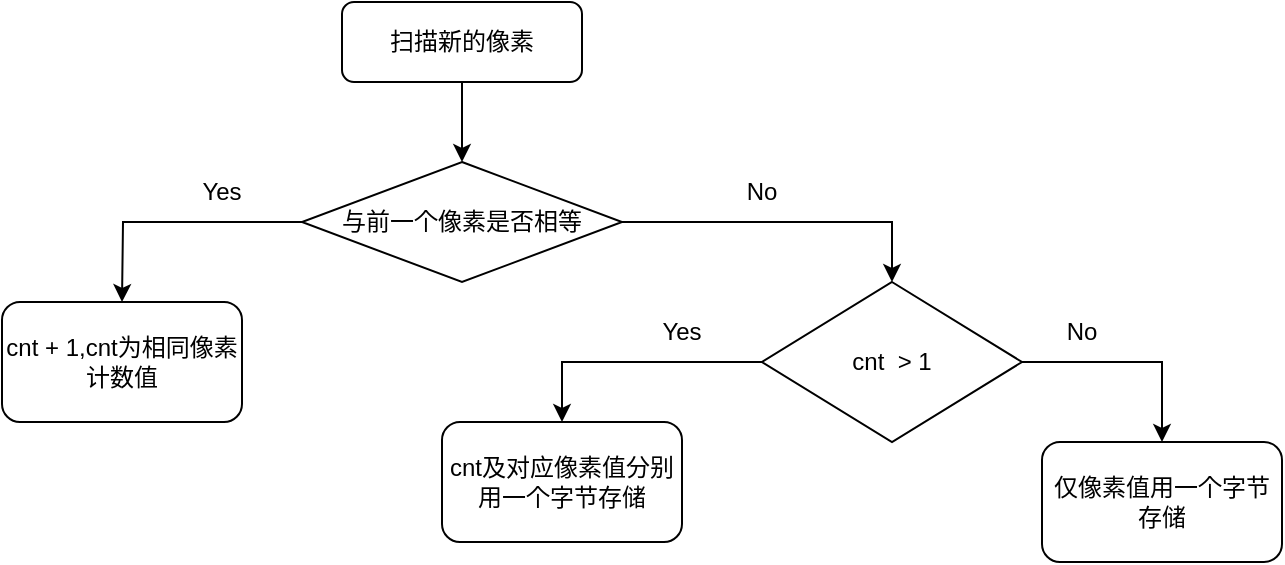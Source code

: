<mxfile version="20.5.1" type="github">
  <diagram id="mWztL4iGCEorbxYwqslz" name="第 1 页">
    <mxGraphModel dx="946" dy="447" grid="0" gridSize="10" guides="1" tooltips="1" connect="1" arrows="1" fold="1" page="1" pageScale="1" pageWidth="827" pageHeight="1169" math="0" shadow="0">
      <root>
        <mxCell id="0" />
        <mxCell id="1" parent="0" />
        <mxCell id="5ljOMXamyOuj0QxQdhp6-3" style="edgeStyle=orthogonalEdgeStyle;rounded=0;orthogonalLoop=1;jettySize=auto;html=1;entryX=0.5;entryY=0;entryDx=0;entryDy=0;" edge="1" parent="1" source="5ljOMXamyOuj0QxQdhp6-1" target="5ljOMXamyOuj0QxQdhp6-4">
          <mxGeometry relative="1" as="geometry">
            <mxPoint x="390" y="220" as="targetPoint" />
          </mxGeometry>
        </mxCell>
        <mxCell id="5ljOMXamyOuj0QxQdhp6-1" value="扫描新的像素" style="rounded=1;whiteSpace=wrap;html=1;" vertex="1" parent="1">
          <mxGeometry x="330" y="160" width="120" height="40" as="geometry" />
        </mxCell>
        <mxCell id="5ljOMXamyOuj0QxQdhp6-6" style="edgeStyle=orthogonalEdgeStyle;rounded=0;orthogonalLoop=1;jettySize=auto;html=1;" edge="1" parent="1" source="5ljOMXamyOuj0QxQdhp6-4">
          <mxGeometry relative="1" as="geometry">
            <mxPoint x="220" y="310" as="targetPoint" />
          </mxGeometry>
        </mxCell>
        <mxCell id="5ljOMXamyOuj0QxQdhp6-10" style="edgeStyle=orthogonalEdgeStyle;rounded=0;orthogonalLoop=1;jettySize=auto;html=1;entryX=0.5;entryY=0;entryDx=0;entryDy=0;" edge="1" parent="1" source="5ljOMXamyOuj0QxQdhp6-4" target="5ljOMXamyOuj0QxQdhp6-9">
          <mxGeometry relative="1" as="geometry" />
        </mxCell>
        <mxCell id="5ljOMXamyOuj0QxQdhp6-4" value="与前一个像素是否相等" style="rhombus;whiteSpace=wrap;html=1;" vertex="1" parent="1">
          <mxGeometry x="310" y="240" width="160" height="60" as="geometry" />
        </mxCell>
        <mxCell id="5ljOMXamyOuj0QxQdhp6-7" value="cnt + 1,cnt为相同像素计数值" style="rounded=1;whiteSpace=wrap;html=1;" vertex="1" parent="1">
          <mxGeometry x="160" y="310" width="120" height="60" as="geometry" />
        </mxCell>
        <mxCell id="5ljOMXamyOuj0QxQdhp6-8" value="Yes" style="text;html=1;strokeColor=none;fillColor=none;align=center;verticalAlign=middle;whiteSpace=wrap;rounded=0;" vertex="1" parent="1">
          <mxGeometry x="240" y="240" width="60" height="30" as="geometry" />
        </mxCell>
        <mxCell id="5ljOMXamyOuj0QxQdhp6-13" style="edgeStyle=orthogonalEdgeStyle;rounded=0;orthogonalLoop=1;jettySize=auto;html=1;entryX=0.5;entryY=0;entryDx=0;entryDy=0;" edge="1" parent="1" source="5ljOMXamyOuj0QxQdhp6-9" target="5ljOMXamyOuj0QxQdhp6-12">
          <mxGeometry relative="1" as="geometry" />
        </mxCell>
        <mxCell id="5ljOMXamyOuj0QxQdhp6-15" style="edgeStyle=orthogonalEdgeStyle;rounded=0;orthogonalLoop=1;jettySize=auto;html=1;entryX=0.5;entryY=0;entryDx=0;entryDy=0;" edge="1" parent="1" source="5ljOMXamyOuj0QxQdhp6-9" target="5ljOMXamyOuj0QxQdhp6-14">
          <mxGeometry relative="1" as="geometry" />
        </mxCell>
        <mxCell id="5ljOMXamyOuj0QxQdhp6-9" value="cnt&amp;nbsp; &amp;gt; 1" style="rhombus;whiteSpace=wrap;html=1;" vertex="1" parent="1">
          <mxGeometry x="540" y="300" width="130" height="80" as="geometry" />
        </mxCell>
        <mxCell id="5ljOMXamyOuj0QxQdhp6-11" value="No" style="text;html=1;strokeColor=none;fillColor=none;align=center;verticalAlign=middle;whiteSpace=wrap;rounded=0;" vertex="1" parent="1">
          <mxGeometry x="510" y="240" width="60" height="30" as="geometry" />
        </mxCell>
        <mxCell id="5ljOMXamyOuj0QxQdhp6-12" value="cnt及对应像素值分别用一个字节存储" style="rounded=1;whiteSpace=wrap;html=1;" vertex="1" parent="1">
          <mxGeometry x="380" y="370" width="120" height="60" as="geometry" />
        </mxCell>
        <mxCell id="5ljOMXamyOuj0QxQdhp6-14" value="仅像素值用一个字节存储" style="rounded=1;whiteSpace=wrap;html=1;" vertex="1" parent="1">
          <mxGeometry x="680" y="380" width="120" height="60" as="geometry" />
        </mxCell>
        <mxCell id="5ljOMXamyOuj0QxQdhp6-16" value="Yes" style="text;html=1;strokeColor=none;fillColor=none;align=center;verticalAlign=middle;whiteSpace=wrap;rounded=0;" vertex="1" parent="1">
          <mxGeometry x="470" y="310" width="60" height="30" as="geometry" />
        </mxCell>
        <mxCell id="5ljOMXamyOuj0QxQdhp6-17" value="No" style="text;html=1;strokeColor=none;fillColor=none;align=center;verticalAlign=middle;whiteSpace=wrap;rounded=0;" vertex="1" parent="1">
          <mxGeometry x="670" y="310" width="60" height="30" as="geometry" />
        </mxCell>
      </root>
    </mxGraphModel>
  </diagram>
</mxfile>
